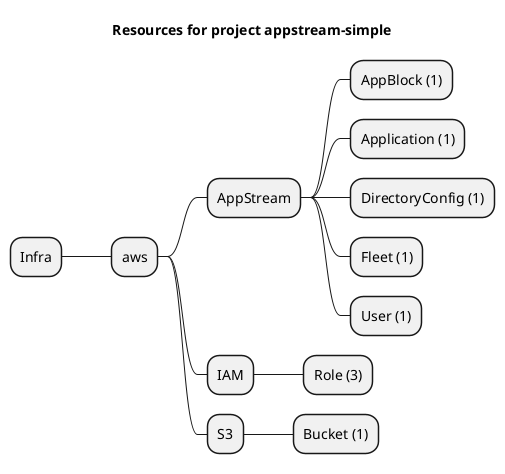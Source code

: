 @startmindmap
title Resources for project appstream-simple
skinparam monochrome true
+ Infra
++ aws
+++ AppStream
++++ AppBlock (1)
++++ Application (1)
++++ DirectoryConfig (1)
++++ Fleet (1)
++++ User (1)
+++ IAM
++++ Role (3)
+++ S3
++++ Bucket (1)
@endmindmap